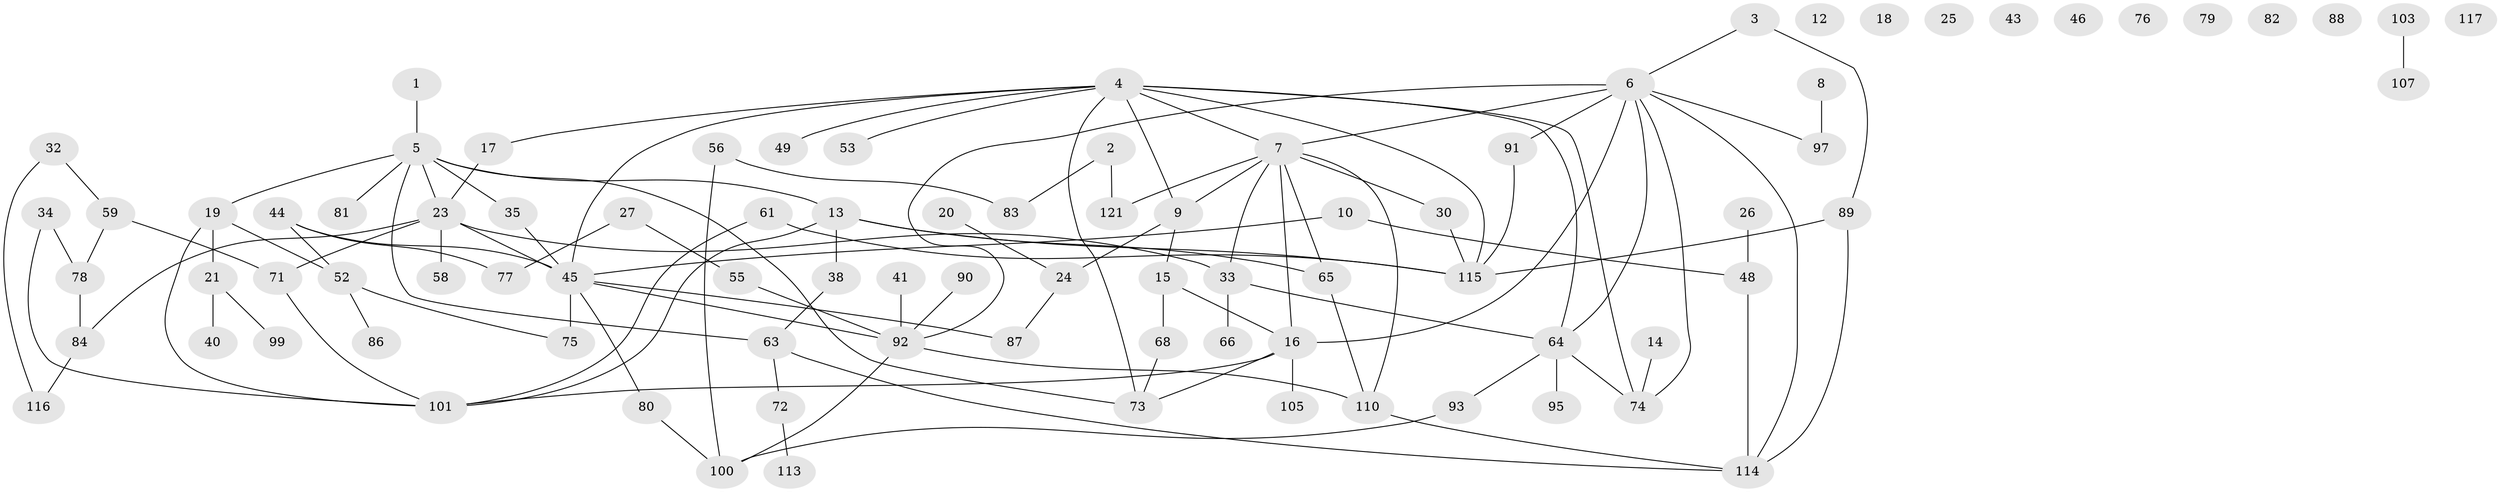 // original degree distribution, {1: 0.1889763779527559, 2: 0.2992125984251969, 5: 0.07086614173228346, 4: 0.10236220472440945, 6: 0.023622047244094488, 3: 0.2283464566929134, 0: 0.07086614173228346, 7: 0.015748031496062992}
// Generated by graph-tools (version 1.1) at 2025/16/03/04/25 18:16:26]
// undirected, 88 vertices, 116 edges
graph export_dot {
graph [start="1"]
  node [color=gray90,style=filled];
  1;
  2;
  3;
  4 [super="+122+39"];
  5 [super="+31"];
  6 [super="+109"];
  7 [super="+37"];
  8;
  9 [super="+11"];
  10;
  12;
  13 [super="+28+36"];
  14;
  15 [super="+47"];
  16 [super="+111+50"];
  17;
  18;
  19 [super="+54"];
  20 [super="+22+112"];
  21 [super="+106"];
  23 [super="+108+29"];
  24;
  25;
  26;
  27 [super="+104"];
  30 [super="+51"];
  32;
  33 [super="+62"];
  34;
  35;
  38;
  40;
  41 [super="+42+98"];
  43;
  44;
  45 [super="+126+60"];
  46;
  48;
  49;
  52 [super="+57"];
  53;
  55;
  56 [super="+102"];
  58;
  59 [super="+70"];
  61;
  63 [super="+85"];
  64 [super="+127"];
  65 [super="+96"];
  66;
  68;
  71;
  72;
  73;
  74;
  75;
  76 [super="+118"];
  77;
  78;
  79;
  80;
  81;
  82;
  83;
  84;
  86;
  87;
  88;
  89;
  90;
  91;
  92;
  93;
  95;
  97;
  99;
  100;
  101;
  103;
  105;
  107;
  110;
  113;
  114;
  115;
  116;
  117;
  121;
  1 -- 5;
  2 -- 83;
  2 -- 121;
  3 -- 6;
  3 -- 89;
  4 -- 53;
  4 -- 9;
  4 -- 64;
  4 -- 17;
  4 -- 115;
  4 -- 49;
  4 -- 7;
  4 -- 73;
  4 -- 74;
  4 -- 45;
  5 -- 35;
  5 -- 73;
  5 -- 81;
  5 -- 13;
  5 -- 63 [weight=2];
  5 -- 19;
  5 -- 23;
  6 -- 74;
  6 -- 91;
  6 -- 64;
  6 -- 97;
  6 -- 114;
  6 -- 92;
  6 -- 7 [weight=2];
  6 -- 16;
  7 -- 30;
  7 -- 110;
  7 -- 121;
  7 -- 16;
  7 -- 33;
  7 -- 65;
  7 -- 9;
  8 -- 97;
  9 -- 24;
  9 -- 15;
  10 -- 48;
  10 -- 45;
  13 -- 38;
  13 -- 65;
  13 -- 101;
  13 -- 115;
  14 -- 74;
  15 -- 68;
  15 -- 16;
  16 -- 101;
  16 -- 105;
  16 -- 73;
  17 -- 23;
  19 -- 21;
  19 -- 101;
  19 -- 52;
  20 -- 24;
  21 -- 40;
  21 -- 99;
  23 -- 33;
  23 -- 84;
  23 -- 71;
  23 -- 58;
  23 -- 45;
  24 -- 87;
  26 -- 48;
  27 -- 77;
  27 -- 55;
  30 -- 115;
  32 -- 116;
  32 -- 59;
  33 -- 64;
  33 -- 66;
  34 -- 78;
  34 -- 101;
  35 -- 45;
  38 -- 63;
  41 -- 92;
  44 -- 77;
  44 -- 52;
  44 -- 45;
  45 -- 75 [weight=2];
  45 -- 92;
  45 -- 80;
  45 -- 87;
  48 -- 114;
  52 -- 86;
  52 -- 75;
  55 -- 92;
  56 -- 83;
  56 -- 100;
  59 -- 78;
  59 -- 71;
  61 -- 101;
  61 -- 115;
  63 -- 72;
  63 -- 114;
  64 -- 74;
  64 -- 93;
  64 -- 95;
  65 -- 110;
  68 -- 73;
  71 -- 101;
  72 -- 113;
  78 -- 84;
  80 -- 100;
  84 -- 116;
  89 -- 114;
  89 -- 115;
  90 -- 92;
  91 -- 115;
  92 -- 100;
  92 -- 110;
  93 -- 100;
  103 -- 107;
  110 -- 114;
}
